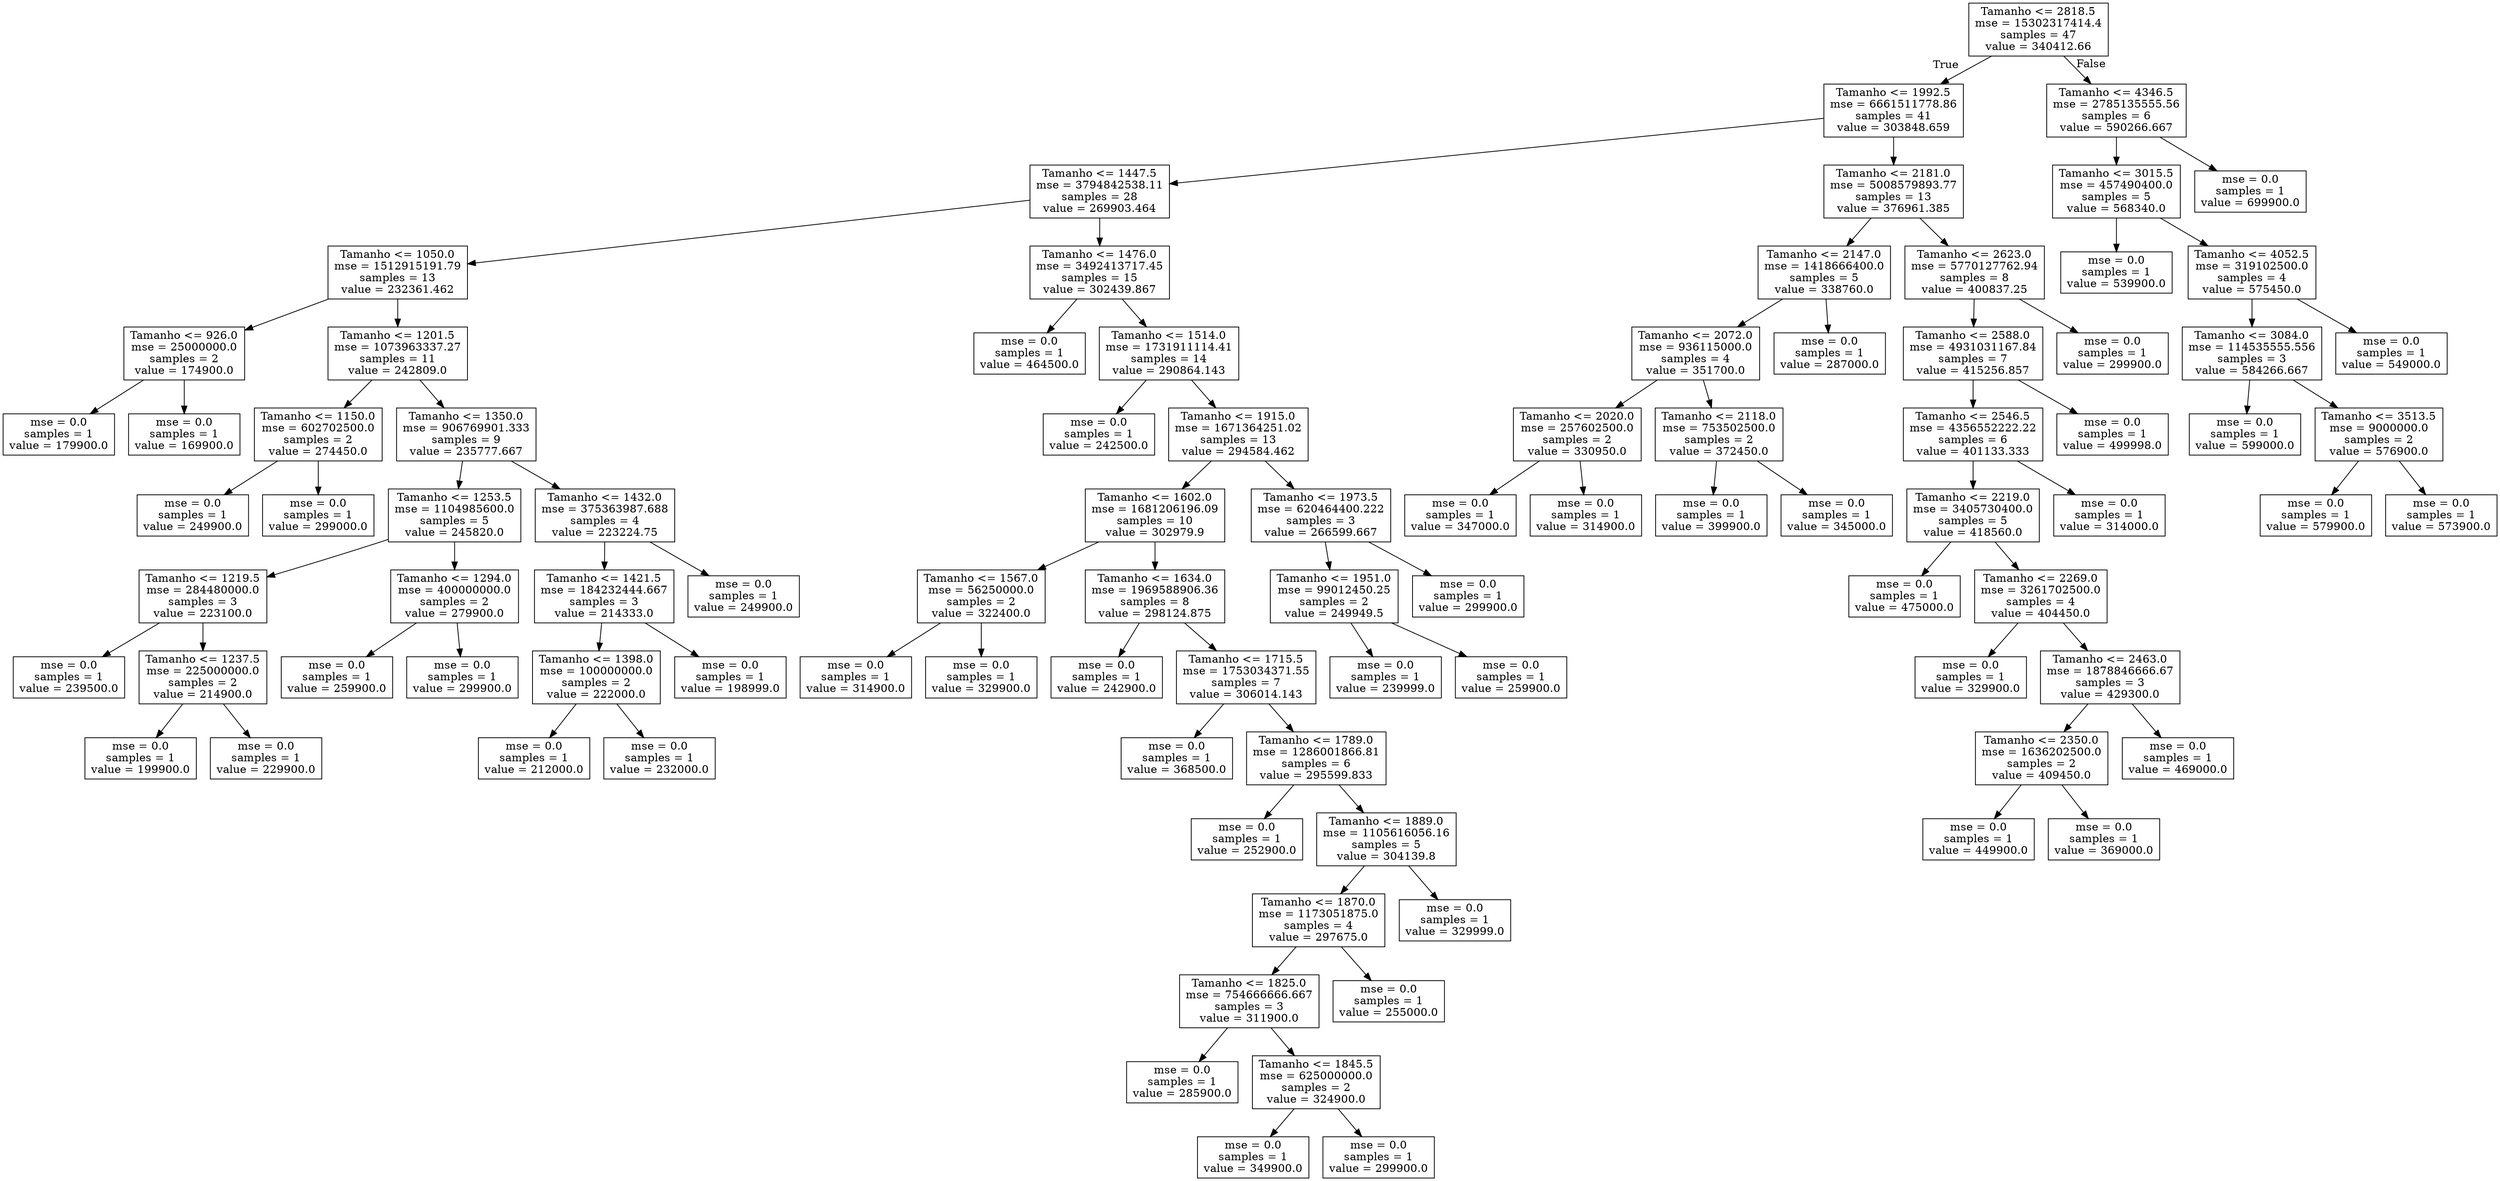 digraph Tree {
node [shape=box] ;
0 [label="Tamanho <= 2818.5\nmse = 15302317414.4\nsamples = 47\nvalue = 340412.66"] ;
1 [label="Tamanho <= 1992.5\nmse = 6661511778.86\nsamples = 41\nvalue = 303848.659"] ;
0 -> 1 [labeldistance=2.5, labelangle=45, headlabel="True"] ;
2 [label="Tamanho <= 1447.5\nmse = 3794842538.11\nsamples = 28\nvalue = 269903.464"] ;
1 -> 2 ;
3 [label="Tamanho <= 1050.0\nmse = 1512915191.79\nsamples = 13\nvalue = 232361.462"] ;
2 -> 3 ;
4 [label="Tamanho <= 926.0\nmse = 25000000.0\nsamples = 2\nvalue = 174900.0"] ;
3 -> 4 ;
5 [label="mse = 0.0\nsamples = 1\nvalue = 179900.0"] ;
4 -> 5 ;
6 [label="mse = 0.0\nsamples = 1\nvalue = 169900.0"] ;
4 -> 6 ;
7 [label="Tamanho <= 1201.5\nmse = 1073963337.27\nsamples = 11\nvalue = 242809.0"] ;
3 -> 7 ;
8 [label="Tamanho <= 1150.0\nmse = 602702500.0\nsamples = 2\nvalue = 274450.0"] ;
7 -> 8 ;
9 [label="mse = 0.0\nsamples = 1\nvalue = 249900.0"] ;
8 -> 9 ;
10 [label="mse = 0.0\nsamples = 1\nvalue = 299000.0"] ;
8 -> 10 ;
11 [label="Tamanho <= 1350.0\nmse = 906769901.333\nsamples = 9\nvalue = 235777.667"] ;
7 -> 11 ;
12 [label="Tamanho <= 1253.5\nmse = 1104985600.0\nsamples = 5\nvalue = 245820.0"] ;
11 -> 12 ;
13 [label="Tamanho <= 1219.5\nmse = 284480000.0\nsamples = 3\nvalue = 223100.0"] ;
12 -> 13 ;
14 [label="mse = 0.0\nsamples = 1\nvalue = 239500.0"] ;
13 -> 14 ;
15 [label="Tamanho <= 1237.5\nmse = 225000000.0\nsamples = 2\nvalue = 214900.0"] ;
13 -> 15 ;
16 [label="mse = 0.0\nsamples = 1\nvalue = 199900.0"] ;
15 -> 16 ;
17 [label="mse = 0.0\nsamples = 1\nvalue = 229900.0"] ;
15 -> 17 ;
18 [label="Tamanho <= 1294.0\nmse = 400000000.0\nsamples = 2\nvalue = 279900.0"] ;
12 -> 18 ;
19 [label="mse = 0.0\nsamples = 1\nvalue = 259900.0"] ;
18 -> 19 ;
20 [label="mse = 0.0\nsamples = 1\nvalue = 299900.0"] ;
18 -> 20 ;
21 [label="Tamanho <= 1432.0\nmse = 375363987.688\nsamples = 4\nvalue = 223224.75"] ;
11 -> 21 ;
22 [label="Tamanho <= 1421.5\nmse = 184232444.667\nsamples = 3\nvalue = 214333.0"] ;
21 -> 22 ;
23 [label="Tamanho <= 1398.0\nmse = 100000000.0\nsamples = 2\nvalue = 222000.0"] ;
22 -> 23 ;
24 [label="mse = 0.0\nsamples = 1\nvalue = 212000.0"] ;
23 -> 24 ;
25 [label="mse = 0.0\nsamples = 1\nvalue = 232000.0"] ;
23 -> 25 ;
26 [label="mse = 0.0\nsamples = 1\nvalue = 198999.0"] ;
22 -> 26 ;
27 [label="mse = 0.0\nsamples = 1\nvalue = 249900.0"] ;
21 -> 27 ;
28 [label="Tamanho <= 1476.0\nmse = 3492413717.45\nsamples = 15\nvalue = 302439.867"] ;
2 -> 28 ;
29 [label="mse = 0.0\nsamples = 1\nvalue = 464500.0"] ;
28 -> 29 ;
30 [label="Tamanho <= 1514.0\nmse = 1731911114.41\nsamples = 14\nvalue = 290864.143"] ;
28 -> 30 ;
31 [label="mse = 0.0\nsamples = 1\nvalue = 242500.0"] ;
30 -> 31 ;
32 [label="Tamanho <= 1915.0\nmse = 1671364251.02\nsamples = 13\nvalue = 294584.462"] ;
30 -> 32 ;
33 [label="Tamanho <= 1602.0\nmse = 1681206196.09\nsamples = 10\nvalue = 302979.9"] ;
32 -> 33 ;
34 [label="Tamanho <= 1567.0\nmse = 56250000.0\nsamples = 2\nvalue = 322400.0"] ;
33 -> 34 ;
35 [label="mse = 0.0\nsamples = 1\nvalue = 314900.0"] ;
34 -> 35 ;
36 [label="mse = 0.0\nsamples = 1\nvalue = 329900.0"] ;
34 -> 36 ;
37 [label="Tamanho <= 1634.0\nmse = 1969588906.36\nsamples = 8\nvalue = 298124.875"] ;
33 -> 37 ;
38 [label="mse = 0.0\nsamples = 1\nvalue = 242900.0"] ;
37 -> 38 ;
39 [label="Tamanho <= 1715.5\nmse = 1753034371.55\nsamples = 7\nvalue = 306014.143"] ;
37 -> 39 ;
40 [label="mse = 0.0\nsamples = 1\nvalue = 368500.0"] ;
39 -> 40 ;
41 [label="Tamanho <= 1789.0\nmse = 1286001866.81\nsamples = 6\nvalue = 295599.833"] ;
39 -> 41 ;
42 [label="mse = 0.0\nsamples = 1\nvalue = 252900.0"] ;
41 -> 42 ;
43 [label="Tamanho <= 1889.0\nmse = 1105616056.16\nsamples = 5\nvalue = 304139.8"] ;
41 -> 43 ;
44 [label="Tamanho <= 1870.0\nmse = 1173051875.0\nsamples = 4\nvalue = 297675.0"] ;
43 -> 44 ;
45 [label="Tamanho <= 1825.0\nmse = 754666666.667\nsamples = 3\nvalue = 311900.0"] ;
44 -> 45 ;
46 [label="mse = 0.0\nsamples = 1\nvalue = 285900.0"] ;
45 -> 46 ;
47 [label="Tamanho <= 1845.5\nmse = 625000000.0\nsamples = 2\nvalue = 324900.0"] ;
45 -> 47 ;
48 [label="mse = 0.0\nsamples = 1\nvalue = 349900.0"] ;
47 -> 48 ;
49 [label="mse = 0.0\nsamples = 1\nvalue = 299900.0"] ;
47 -> 49 ;
50 [label="mse = 0.0\nsamples = 1\nvalue = 255000.0"] ;
44 -> 50 ;
51 [label="mse = 0.0\nsamples = 1\nvalue = 329999.0"] ;
43 -> 51 ;
52 [label="Tamanho <= 1973.5\nmse = 620464400.222\nsamples = 3\nvalue = 266599.667"] ;
32 -> 52 ;
53 [label="Tamanho <= 1951.0\nmse = 99012450.25\nsamples = 2\nvalue = 249949.5"] ;
52 -> 53 ;
54 [label="mse = 0.0\nsamples = 1\nvalue = 239999.0"] ;
53 -> 54 ;
55 [label="mse = 0.0\nsamples = 1\nvalue = 259900.0"] ;
53 -> 55 ;
56 [label="mse = 0.0\nsamples = 1\nvalue = 299900.0"] ;
52 -> 56 ;
57 [label="Tamanho <= 2181.0\nmse = 5008579893.77\nsamples = 13\nvalue = 376961.385"] ;
1 -> 57 ;
58 [label="Tamanho <= 2147.0\nmse = 1418666400.0\nsamples = 5\nvalue = 338760.0"] ;
57 -> 58 ;
59 [label="Tamanho <= 2072.0\nmse = 936115000.0\nsamples = 4\nvalue = 351700.0"] ;
58 -> 59 ;
60 [label="Tamanho <= 2020.0\nmse = 257602500.0\nsamples = 2\nvalue = 330950.0"] ;
59 -> 60 ;
61 [label="mse = 0.0\nsamples = 1\nvalue = 347000.0"] ;
60 -> 61 ;
62 [label="mse = 0.0\nsamples = 1\nvalue = 314900.0"] ;
60 -> 62 ;
63 [label="Tamanho <= 2118.0\nmse = 753502500.0\nsamples = 2\nvalue = 372450.0"] ;
59 -> 63 ;
64 [label="mse = 0.0\nsamples = 1\nvalue = 399900.0"] ;
63 -> 64 ;
65 [label="mse = 0.0\nsamples = 1\nvalue = 345000.0"] ;
63 -> 65 ;
66 [label="mse = 0.0\nsamples = 1\nvalue = 287000.0"] ;
58 -> 66 ;
67 [label="Tamanho <= 2623.0\nmse = 5770127762.94\nsamples = 8\nvalue = 400837.25"] ;
57 -> 67 ;
68 [label="Tamanho <= 2588.0\nmse = 4931031167.84\nsamples = 7\nvalue = 415256.857"] ;
67 -> 68 ;
69 [label="Tamanho <= 2546.5\nmse = 4356552222.22\nsamples = 6\nvalue = 401133.333"] ;
68 -> 69 ;
70 [label="Tamanho <= 2219.0\nmse = 3405730400.0\nsamples = 5\nvalue = 418560.0"] ;
69 -> 70 ;
71 [label="mse = 0.0\nsamples = 1\nvalue = 475000.0"] ;
70 -> 71 ;
72 [label="Tamanho <= 2269.0\nmse = 3261702500.0\nsamples = 4\nvalue = 404450.0"] ;
70 -> 72 ;
73 [label="mse = 0.0\nsamples = 1\nvalue = 329900.0"] ;
72 -> 73 ;
74 [label="Tamanho <= 2463.0\nmse = 1878846666.67\nsamples = 3\nvalue = 429300.0"] ;
72 -> 74 ;
75 [label="Tamanho <= 2350.0\nmse = 1636202500.0\nsamples = 2\nvalue = 409450.0"] ;
74 -> 75 ;
76 [label="mse = 0.0\nsamples = 1\nvalue = 449900.0"] ;
75 -> 76 ;
77 [label="mse = 0.0\nsamples = 1\nvalue = 369000.0"] ;
75 -> 77 ;
78 [label="mse = 0.0\nsamples = 1\nvalue = 469000.0"] ;
74 -> 78 ;
79 [label="mse = 0.0\nsamples = 1\nvalue = 314000.0"] ;
69 -> 79 ;
80 [label="mse = 0.0\nsamples = 1\nvalue = 499998.0"] ;
68 -> 80 ;
81 [label="mse = 0.0\nsamples = 1\nvalue = 299900.0"] ;
67 -> 81 ;
82 [label="Tamanho <= 4346.5\nmse = 2785135555.56\nsamples = 6\nvalue = 590266.667"] ;
0 -> 82 [labeldistance=2.5, labelangle=-45, headlabel="False"] ;
83 [label="Tamanho <= 3015.5\nmse = 457490400.0\nsamples = 5\nvalue = 568340.0"] ;
82 -> 83 ;
84 [label="mse = 0.0\nsamples = 1\nvalue = 539900.0"] ;
83 -> 84 ;
85 [label="Tamanho <= 4052.5\nmse = 319102500.0\nsamples = 4\nvalue = 575450.0"] ;
83 -> 85 ;
86 [label="Tamanho <= 3084.0\nmse = 114535555.556\nsamples = 3\nvalue = 584266.667"] ;
85 -> 86 ;
87 [label="mse = 0.0\nsamples = 1\nvalue = 599000.0"] ;
86 -> 87 ;
88 [label="Tamanho <= 3513.5\nmse = 9000000.0\nsamples = 2\nvalue = 576900.0"] ;
86 -> 88 ;
89 [label="mse = 0.0\nsamples = 1\nvalue = 579900.0"] ;
88 -> 89 ;
90 [label="mse = 0.0\nsamples = 1\nvalue = 573900.0"] ;
88 -> 90 ;
91 [label="mse = 0.0\nsamples = 1\nvalue = 549000.0"] ;
85 -> 91 ;
92 [label="mse = 0.0\nsamples = 1\nvalue = 699900.0"] ;
82 -> 92 ;
}